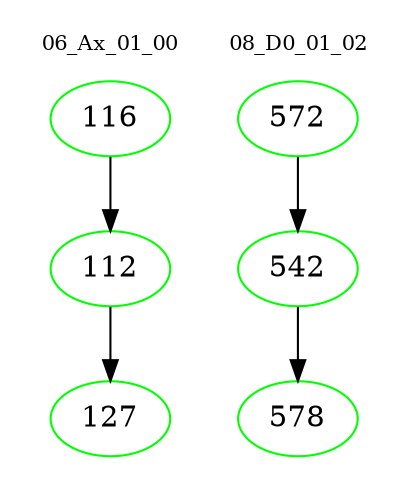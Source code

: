 digraph{
subgraph cluster_0 {
color = white
label = "06_Ax_01_00";
fontsize=10;
T0_116 [label="116", color="green"]
T0_116 -> T0_112 [color="black"]
T0_112 [label="112", color="green"]
T0_112 -> T0_127 [color="black"]
T0_127 [label="127", color="green"]
}
subgraph cluster_1 {
color = white
label = "08_D0_01_02";
fontsize=10;
T1_572 [label="572", color="green"]
T1_572 -> T1_542 [color="black"]
T1_542 [label="542", color="green"]
T1_542 -> T1_578 [color="black"]
T1_578 [label="578", color="green"]
}
}

